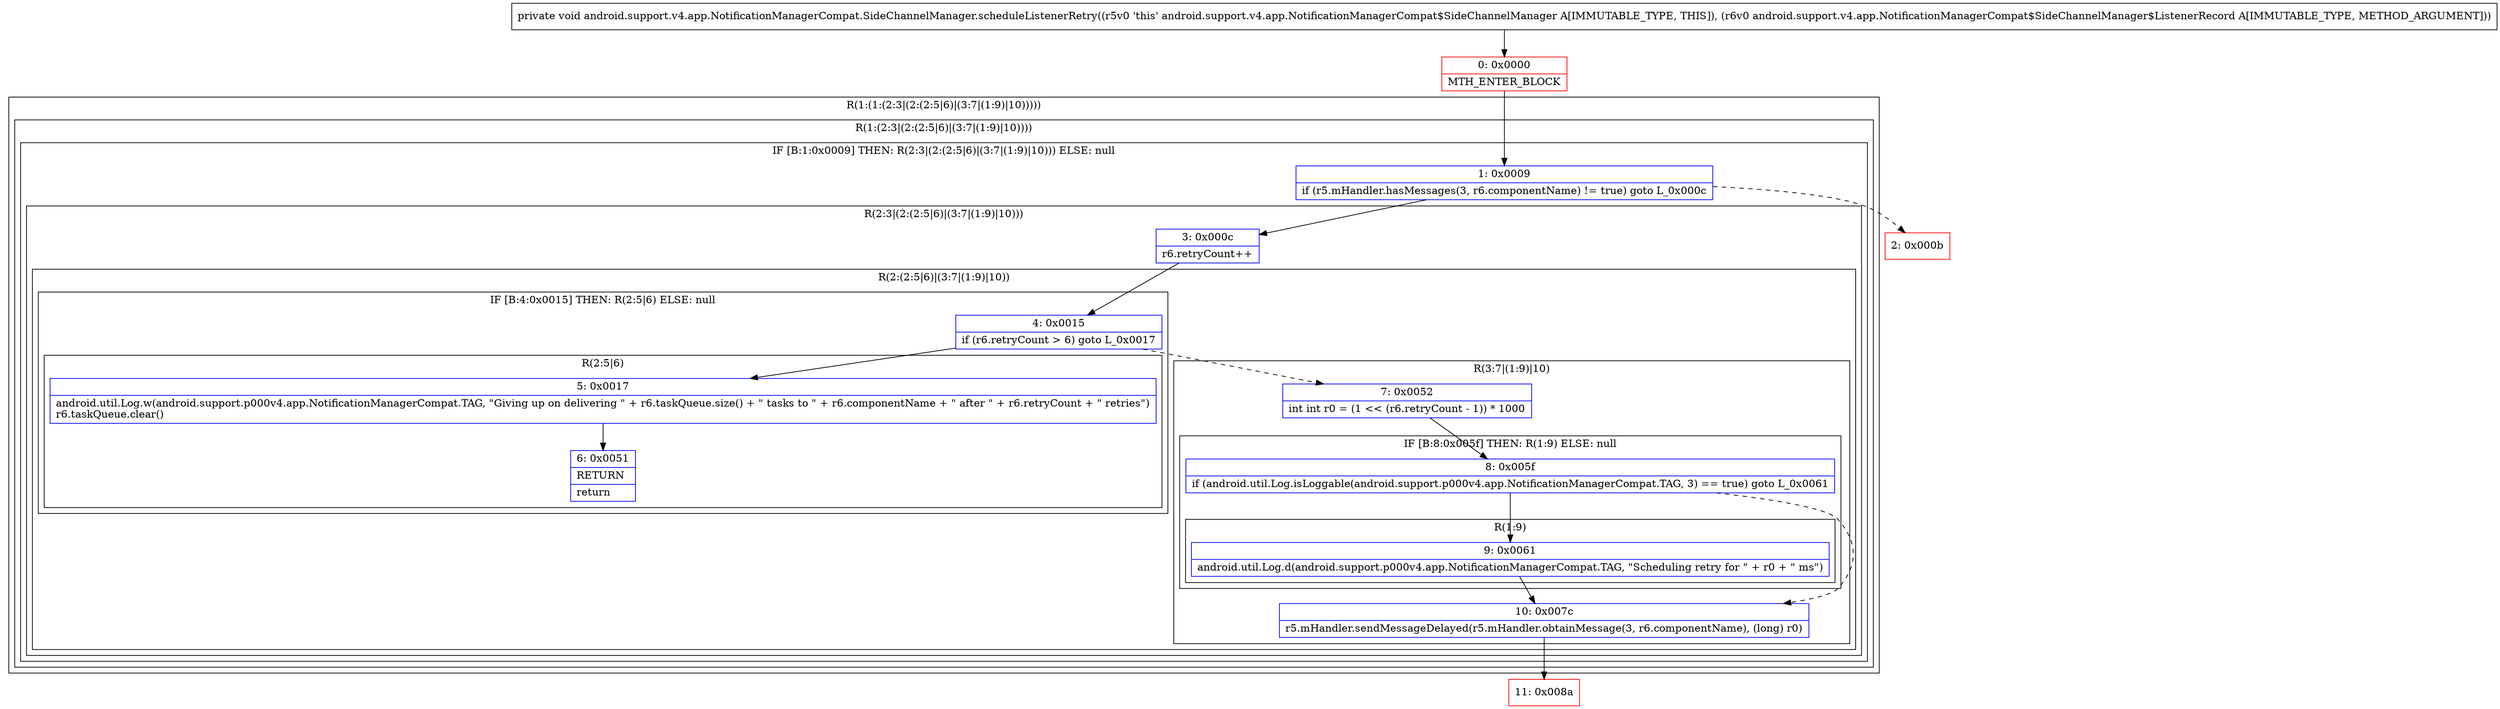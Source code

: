 digraph "CFG forandroid.support.v4.app.NotificationManagerCompat.SideChannelManager.scheduleListenerRetry(Landroid\/support\/v4\/app\/NotificationManagerCompat$SideChannelManager$ListenerRecord;)V" {
subgraph cluster_Region_1752652349 {
label = "R(1:(1:(2:3|(2:(2:5|6)|(3:7|(1:9)|10)))))";
node [shape=record,color=blue];
subgraph cluster_Region_558685799 {
label = "R(1:(2:3|(2:(2:5|6)|(3:7|(1:9)|10))))";
node [shape=record,color=blue];
subgraph cluster_IfRegion_1136991688 {
label = "IF [B:1:0x0009] THEN: R(2:3|(2:(2:5|6)|(3:7|(1:9)|10))) ELSE: null";
node [shape=record,color=blue];
Node_1 [shape=record,label="{1\:\ 0x0009|if (r5.mHandler.hasMessages(3, r6.componentName) != true) goto L_0x000c\l}"];
subgraph cluster_Region_2085381965 {
label = "R(2:3|(2:(2:5|6)|(3:7|(1:9)|10)))";
node [shape=record,color=blue];
Node_3 [shape=record,label="{3\:\ 0x000c|r6.retryCount++\l}"];
subgraph cluster_Region_783842379 {
label = "R(2:(2:5|6)|(3:7|(1:9)|10))";
node [shape=record,color=blue];
subgraph cluster_IfRegion_1765810205 {
label = "IF [B:4:0x0015] THEN: R(2:5|6) ELSE: null";
node [shape=record,color=blue];
Node_4 [shape=record,label="{4\:\ 0x0015|if (r6.retryCount \> 6) goto L_0x0017\l}"];
subgraph cluster_Region_33577888 {
label = "R(2:5|6)";
node [shape=record,color=blue];
Node_5 [shape=record,label="{5\:\ 0x0017|android.util.Log.w(android.support.p000v4.app.NotificationManagerCompat.TAG, \"Giving up on delivering \" + r6.taskQueue.size() + \" tasks to \" + r6.componentName + \" after \" + r6.retryCount + \" retries\")\lr6.taskQueue.clear()\l}"];
Node_6 [shape=record,label="{6\:\ 0x0051|RETURN\l|return\l}"];
}
}
subgraph cluster_Region_1842329002 {
label = "R(3:7|(1:9)|10)";
node [shape=record,color=blue];
Node_7 [shape=record,label="{7\:\ 0x0052|int int r0 = (1 \<\< (r6.retryCount \- 1)) * 1000\l}"];
subgraph cluster_IfRegion_493429410 {
label = "IF [B:8:0x005f] THEN: R(1:9) ELSE: null";
node [shape=record,color=blue];
Node_8 [shape=record,label="{8\:\ 0x005f|if (android.util.Log.isLoggable(android.support.p000v4.app.NotificationManagerCompat.TAG, 3) == true) goto L_0x0061\l}"];
subgraph cluster_Region_829946466 {
label = "R(1:9)";
node [shape=record,color=blue];
Node_9 [shape=record,label="{9\:\ 0x0061|android.util.Log.d(android.support.p000v4.app.NotificationManagerCompat.TAG, \"Scheduling retry for \" + r0 + \" ms\")\l}"];
}
}
Node_10 [shape=record,label="{10\:\ 0x007c|r5.mHandler.sendMessageDelayed(r5.mHandler.obtainMessage(3, r6.componentName), (long) r0)\l}"];
}
}
}
}
}
}
Node_0 [shape=record,color=red,label="{0\:\ 0x0000|MTH_ENTER_BLOCK\l}"];
Node_2 [shape=record,color=red,label="{2\:\ 0x000b}"];
Node_11 [shape=record,color=red,label="{11\:\ 0x008a}"];
MethodNode[shape=record,label="{private void android.support.v4.app.NotificationManagerCompat.SideChannelManager.scheduleListenerRetry((r5v0 'this' android.support.v4.app.NotificationManagerCompat$SideChannelManager A[IMMUTABLE_TYPE, THIS]), (r6v0 android.support.v4.app.NotificationManagerCompat$SideChannelManager$ListenerRecord A[IMMUTABLE_TYPE, METHOD_ARGUMENT])) }"];
MethodNode -> Node_0;
Node_1 -> Node_2[style=dashed];
Node_1 -> Node_3;
Node_3 -> Node_4;
Node_4 -> Node_5;
Node_4 -> Node_7[style=dashed];
Node_5 -> Node_6;
Node_7 -> Node_8;
Node_8 -> Node_9;
Node_8 -> Node_10[style=dashed];
Node_9 -> Node_10;
Node_10 -> Node_11;
Node_0 -> Node_1;
}

